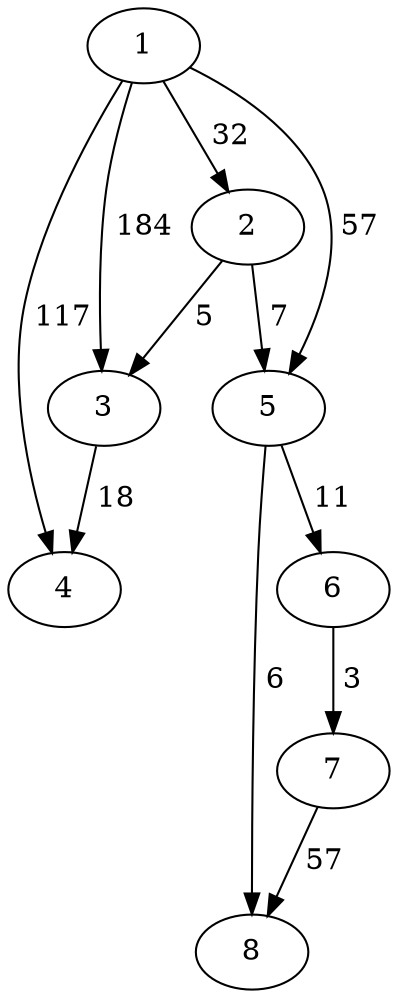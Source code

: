 digraph G{
1 -> 2[label = " 32"];
1 -> 3[label = " 184"];
1 -> 4[label = " 117"];
1 -> 5[label = " 57"];
2 -> 3[label = " 5"];
2 -> 5[label = " 7"];
3 -> 4[label = " 18"];
5 -> 6[label = " 11"];
5 -> 8[label = " 6"];
6 -> 7[label = " 3"];
7 -> 8[label = " 57"];
}